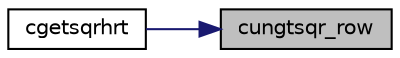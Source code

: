 digraph "cungtsqr_row"
{
 // LATEX_PDF_SIZE
  edge [fontname="Helvetica",fontsize="10",labelfontname="Helvetica",labelfontsize="10"];
  node [fontname="Helvetica",fontsize="10",shape=record];
  rankdir="RL";
  Node1 [label="cungtsqr_row",height=0.2,width=0.4,color="black", fillcolor="grey75", style="filled", fontcolor="black",tooltip="CUNGTSQR_ROW"];
  Node1 -> Node2 [dir="back",color="midnightblue",fontsize="10",style="solid",fontname="Helvetica"];
  Node2 [label="cgetsqrhrt",height=0.2,width=0.4,color="black", fillcolor="white", style="filled",URL="$cgetsqrhrt_8f.html#ae9e538f804d681afb4bff77087a234d9",tooltip="CGETSQRHRT"];
}
